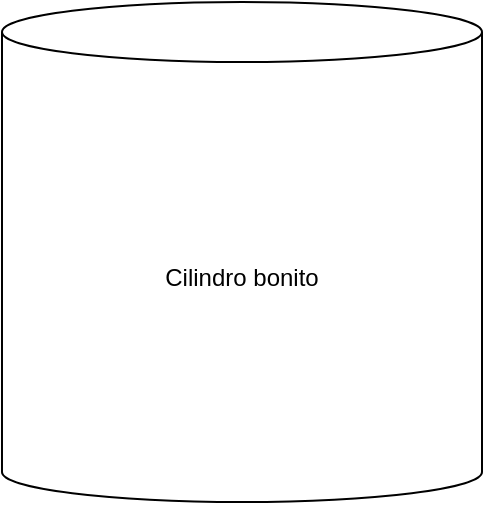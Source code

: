<mxfile version="28.1.0">
  <diagram name="Page-1" id="g0WuDitcmNJy4-suYLR2">
    <mxGraphModel dx="872" dy="477" grid="1" gridSize="10" guides="1" tooltips="1" connect="1" arrows="1" fold="1" page="1" pageScale="1" pageWidth="850" pageHeight="1100" math="0" shadow="0">
      <root>
        <mxCell id="0" />
        <mxCell id="1" parent="0" />
        <mxCell id="1Ep9_wrwMJJpqeISL5Eo-1" value="Cilindro bonito" style="shape=cylinder3;whiteSpace=wrap;html=1;boundedLbl=1;backgroundOutline=1;size=15;" parent="1" vertex="1">
          <mxGeometry x="330" y="100" width="240" height="250" as="geometry" />
        </mxCell>
      </root>
    </mxGraphModel>
  </diagram>
</mxfile>
